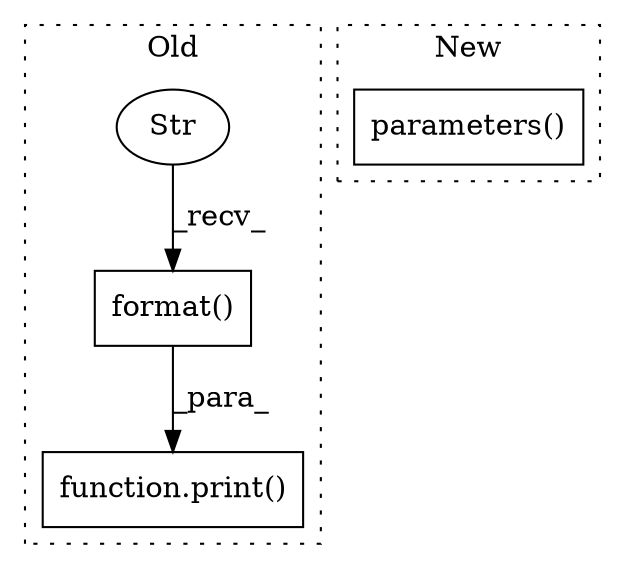 digraph G {
subgraph cluster0 {
1 [label="format()" a="75" s="4525,4689" l="87,1" shape="box"];
3 [label="Str" a="66" s="4525" l="60" shape="ellipse"];
4 [label="function.print()" a="75" s="4519,4690" l="6,1" shape="box"];
label = "Old";
style="dotted";
}
subgraph cluster1 {
2 [label="parameters()" a="75" s="3508" l="24" shape="box"];
label = "New";
style="dotted";
}
1 -> 4 [label="_para_"];
3 -> 1 [label="_recv_"];
}